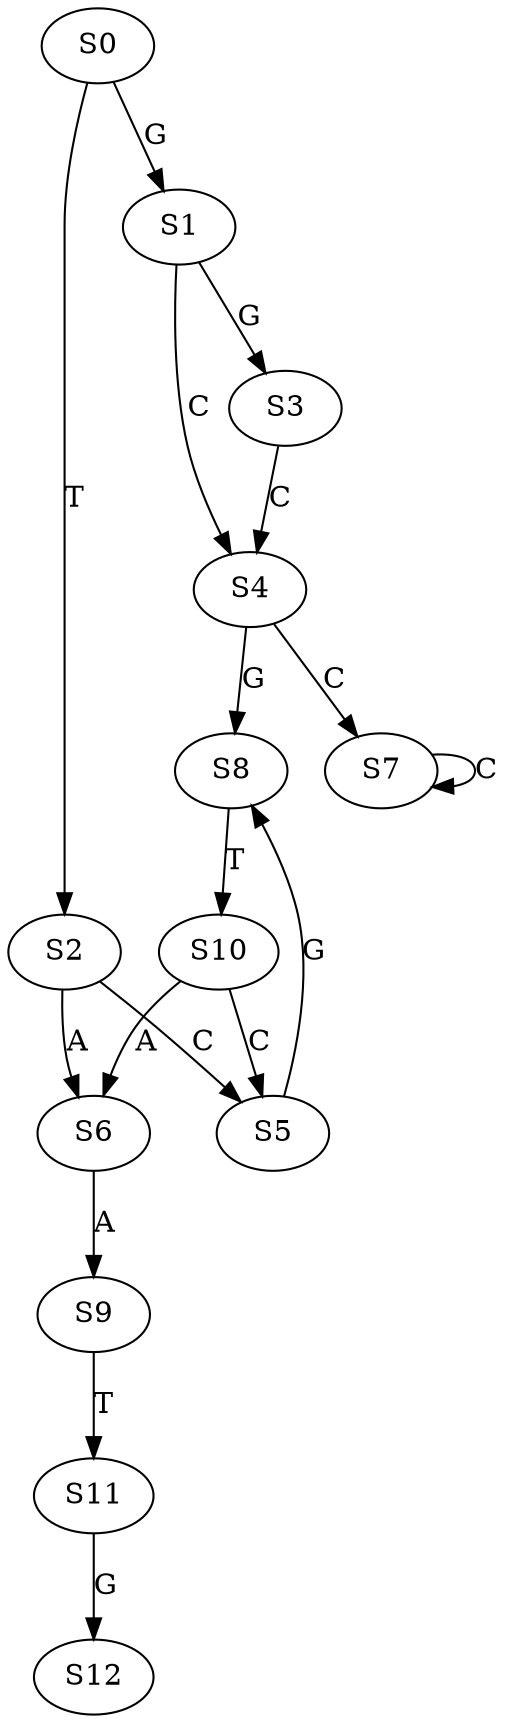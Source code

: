 strict digraph  {
	S0 -> S1 [ label = G ];
	S0 -> S2 [ label = T ];
	S1 -> S3 [ label = G ];
	S1 -> S4 [ label = C ];
	S2 -> S5 [ label = C ];
	S2 -> S6 [ label = A ];
	S3 -> S4 [ label = C ];
	S4 -> S7 [ label = C ];
	S4 -> S8 [ label = G ];
	S5 -> S8 [ label = G ];
	S6 -> S9 [ label = A ];
	S7 -> S7 [ label = C ];
	S8 -> S10 [ label = T ];
	S9 -> S11 [ label = T ];
	S10 -> S6 [ label = A ];
	S10 -> S5 [ label = C ];
	S11 -> S12 [ label = G ];
}
